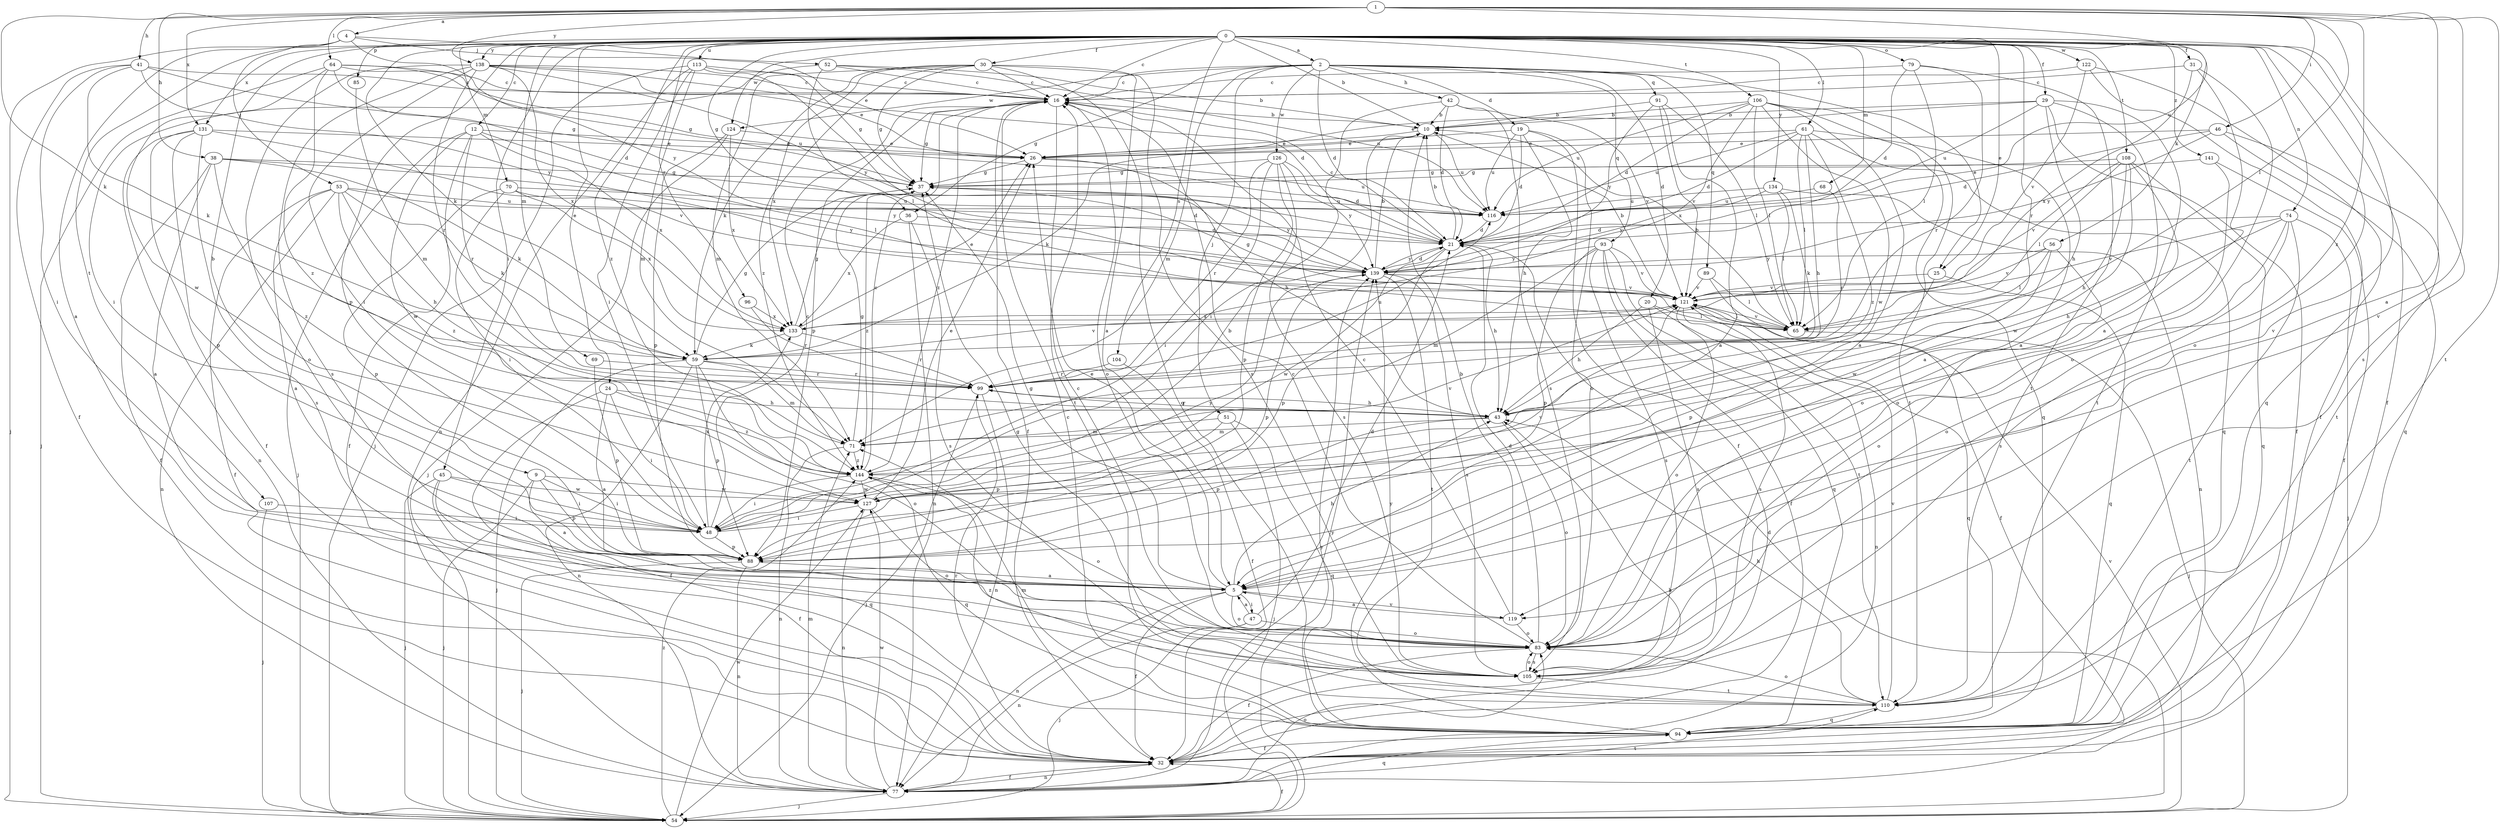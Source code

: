 strict digraph  {
0;
1;
2;
4;
5;
9;
10;
12;
16;
19;
20;
21;
24;
25;
26;
29;
30;
31;
32;
36;
37;
38;
41;
42;
43;
45;
46;
47;
48;
51;
52;
53;
54;
56;
59;
61;
64;
65;
68;
69;
70;
71;
74;
77;
79;
83;
85;
88;
89;
91;
93;
94;
96;
99;
104;
105;
106;
107;
108;
110;
113;
116;
119;
121;
122;
124;
126;
127;
131;
133;
134;
138;
139;
141;
144;
0 -> 2  [label=a];
0 -> 9  [label=b];
0 -> 10  [label=b];
0 -> 12  [label=c];
0 -> 16  [label=c];
0 -> 24  [label=e];
0 -> 25  [label=e];
0 -> 29  [label=f];
0 -> 30  [label=f];
0 -> 31  [label=f];
0 -> 32  [label=f];
0 -> 36  [label=g];
0 -> 45  [label=i];
0 -> 56  [label=k];
0 -> 59  [label=k];
0 -> 61  [label=l];
0 -> 68  [label=m];
0 -> 69  [label=m];
0 -> 70  [label=m];
0 -> 74  [label=n];
0 -> 79  [label=o];
0 -> 83  [label=o];
0 -> 85  [label=p];
0 -> 88  [label=p];
0 -> 96  [label=r];
0 -> 99  [label=r];
0 -> 104  [label=s];
0 -> 105  [label=s];
0 -> 106  [label=t];
0 -> 107  [label=t];
0 -> 108  [label=t];
0 -> 113  [label=u];
0 -> 119  [label=v];
0 -> 122  [label=w];
0 -> 124  [label=w];
0 -> 131  [label=x];
0 -> 134  [label=y];
0 -> 138  [label=y];
0 -> 141  [label=z];
0 -> 144  [label=z];
1 -> 4  [label=a];
1 -> 5  [label=a];
1 -> 38  [label=h];
1 -> 41  [label=h];
1 -> 46  [label=i];
1 -> 59  [label=k];
1 -> 64  [label=l];
1 -> 65  [label=l];
1 -> 110  [label=t];
1 -> 116  [label=u];
1 -> 119  [label=v];
1 -> 131  [label=x];
1 -> 138  [label=y];
1 -> 144  [label=z];
2 -> 16  [label=c];
2 -> 19  [label=d];
2 -> 20  [label=d];
2 -> 21  [label=d];
2 -> 25  [label=e];
2 -> 36  [label=g];
2 -> 42  [label=h];
2 -> 51  [label=j];
2 -> 71  [label=m];
2 -> 89  [label=q];
2 -> 91  [label=q];
2 -> 93  [label=q];
2 -> 124  [label=w];
2 -> 126  [label=w];
4 -> 5  [label=a];
4 -> 26  [label=e];
4 -> 52  [label=j];
4 -> 53  [label=j];
4 -> 54  [label=j];
4 -> 139  [label=y];
5 -> 26  [label=e];
5 -> 32  [label=f];
5 -> 37  [label=g];
5 -> 43  [label=h];
5 -> 47  [label=i];
5 -> 77  [label=n];
5 -> 83  [label=o];
5 -> 119  [label=v];
9 -> 5  [label=a];
9 -> 48  [label=i];
9 -> 54  [label=j];
9 -> 88  [label=p];
9 -> 127  [label=w];
10 -> 26  [label=e];
10 -> 59  [label=k];
10 -> 116  [label=u];
12 -> 26  [label=e];
12 -> 32  [label=f];
12 -> 54  [label=j];
12 -> 65  [label=l];
12 -> 99  [label=r];
12 -> 127  [label=w];
12 -> 133  [label=x];
16 -> 10  [label=b];
16 -> 32  [label=f];
16 -> 37  [label=g];
16 -> 83  [label=o];
16 -> 88  [label=p];
16 -> 110  [label=t];
16 -> 144  [label=z];
19 -> 21  [label=d];
19 -> 26  [label=e];
19 -> 32  [label=f];
19 -> 43  [label=h];
19 -> 83  [label=o];
19 -> 116  [label=u];
20 -> 43  [label=h];
20 -> 65  [label=l];
20 -> 77  [label=n];
20 -> 105  [label=s];
21 -> 10  [label=b];
21 -> 16  [label=c];
21 -> 43  [label=h];
21 -> 88  [label=p];
21 -> 127  [label=w];
21 -> 139  [label=y];
24 -> 5  [label=a];
24 -> 32  [label=f];
24 -> 43  [label=h];
24 -> 48  [label=i];
24 -> 144  [label=z];
25 -> 88  [label=p];
25 -> 94  [label=q];
25 -> 121  [label=v];
26 -> 37  [label=g];
26 -> 43  [label=h];
26 -> 116  [label=u];
29 -> 5  [label=a];
29 -> 10  [label=b];
29 -> 26  [label=e];
29 -> 32  [label=f];
29 -> 43  [label=h];
29 -> 110  [label=t];
29 -> 116  [label=u];
30 -> 5  [label=a];
30 -> 16  [label=c];
30 -> 37  [label=g];
30 -> 59  [label=k];
30 -> 71  [label=m];
30 -> 94  [label=q];
30 -> 105  [label=s];
30 -> 133  [label=x];
30 -> 144  [label=z];
31 -> 5  [label=a];
31 -> 16  [label=c];
31 -> 83  [label=o];
31 -> 133  [label=x];
32 -> 43  [label=h];
32 -> 77  [label=n];
32 -> 99  [label=r];
36 -> 21  [label=d];
36 -> 77  [label=n];
36 -> 105  [label=s];
36 -> 133  [label=x];
37 -> 116  [label=u];
37 -> 139  [label=y];
37 -> 144  [label=z];
38 -> 5  [label=a];
38 -> 32  [label=f];
38 -> 37  [label=g];
38 -> 59  [label=k];
38 -> 139  [label=y];
38 -> 144  [label=z];
41 -> 16  [label=c];
41 -> 32  [label=f];
41 -> 37  [label=g];
41 -> 48  [label=i];
41 -> 59  [label=k];
41 -> 139  [label=y];
42 -> 10  [label=b];
42 -> 21  [label=d];
42 -> 48  [label=i];
42 -> 105  [label=s];
42 -> 121  [label=v];
43 -> 71  [label=m];
43 -> 83  [label=o];
43 -> 88  [label=p];
43 -> 99  [label=r];
45 -> 32  [label=f];
45 -> 48  [label=i];
45 -> 54  [label=j];
45 -> 94  [label=q];
45 -> 127  [label=w];
46 -> 21  [label=d];
46 -> 26  [label=e];
46 -> 94  [label=q];
46 -> 110  [label=t];
46 -> 139  [label=y];
47 -> 5  [label=a];
47 -> 21  [label=d];
47 -> 54  [label=j];
47 -> 77  [label=n];
47 -> 83  [label=o];
48 -> 10  [label=b];
48 -> 16  [label=c];
48 -> 88  [label=p];
48 -> 121  [label=v];
48 -> 133  [label=x];
48 -> 139  [label=y];
51 -> 54  [label=j];
51 -> 71  [label=m];
51 -> 88  [label=p];
51 -> 94  [label=q];
52 -> 10  [label=b];
52 -> 16  [label=c];
52 -> 48  [label=i];
52 -> 65  [label=l];
52 -> 116  [label=u];
53 -> 5  [label=a];
53 -> 21  [label=d];
53 -> 32  [label=f];
53 -> 43  [label=h];
53 -> 59  [label=k];
53 -> 77  [label=n];
53 -> 116  [label=u];
53 -> 144  [label=z];
54 -> 21  [label=d];
54 -> 32  [label=f];
54 -> 121  [label=v];
54 -> 127  [label=w];
54 -> 139  [label=y];
54 -> 144  [label=z];
56 -> 65  [label=l];
56 -> 83  [label=o];
56 -> 121  [label=v];
56 -> 127  [label=w];
56 -> 139  [label=y];
59 -> 37  [label=g];
59 -> 54  [label=j];
59 -> 71  [label=m];
59 -> 77  [label=n];
59 -> 83  [label=o];
59 -> 88  [label=p];
59 -> 99  [label=r];
59 -> 121  [label=v];
61 -> 5  [label=a];
61 -> 21  [label=d];
61 -> 26  [label=e];
61 -> 43  [label=h];
61 -> 65  [label=l];
61 -> 94  [label=q];
61 -> 116  [label=u];
61 -> 144  [label=z];
64 -> 16  [label=c];
64 -> 21  [label=d];
64 -> 37  [label=g];
64 -> 54  [label=j];
64 -> 116  [label=u];
64 -> 127  [label=w];
64 -> 144  [label=z];
65 -> 10  [label=b];
65 -> 54  [label=j];
65 -> 121  [label=v];
68 -> 99  [label=r];
68 -> 116  [label=u];
69 -> 88  [label=p];
69 -> 99  [label=r];
70 -> 48  [label=i];
70 -> 88  [label=p];
70 -> 116  [label=u];
70 -> 133  [label=x];
70 -> 139  [label=y];
71 -> 37  [label=g];
71 -> 77  [label=n];
71 -> 144  [label=z];
74 -> 21  [label=d];
74 -> 43  [label=h];
74 -> 54  [label=j];
74 -> 83  [label=o];
74 -> 105  [label=s];
74 -> 110  [label=t];
74 -> 121  [label=v];
77 -> 32  [label=f];
77 -> 54  [label=j];
77 -> 71  [label=m];
77 -> 83  [label=o];
77 -> 94  [label=q];
77 -> 110  [label=t];
77 -> 127  [label=w];
77 -> 139  [label=y];
79 -> 16  [label=c];
79 -> 21  [label=d];
79 -> 65  [label=l];
79 -> 99  [label=r];
79 -> 110  [label=t];
83 -> 16  [label=c];
83 -> 21  [label=d];
83 -> 32  [label=f];
83 -> 105  [label=s];
85 -> 71  [label=m];
88 -> 5  [label=a];
88 -> 54  [label=j];
88 -> 77  [label=n];
89 -> 32  [label=f];
89 -> 65  [label=l];
89 -> 121  [label=v];
91 -> 5  [label=a];
91 -> 10  [label=b];
91 -> 65  [label=l];
91 -> 121  [label=v];
91 -> 139  [label=y];
93 -> 32  [label=f];
93 -> 71  [label=m];
93 -> 88  [label=p];
93 -> 94  [label=q];
93 -> 105  [label=s];
93 -> 110  [label=t];
93 -> 121  [label=v];
93 -> 139  [label=y];
94 -> 16  [label=c];
94 -> 32  [label=f];
94 -> 71  [label=m];
94 -> 139  [label=y];
96 -> 99  [label=r];
96 -> 133  [label=x];
99 -> 43  [label=h];
99 -> 54  [label=j];
99 -> 77  [label=n];
99 -> 116  [label=u];
104 -> 32  [label=f];
104 -> 99  [label=r];
105 -> 16  [label=c];
105 -> 37  [label=g];
105 -> 83  [label=o];
105 -> 110  [label=t];
106 -> 5  [label=a];
106 -> 10  [label=b];
106 -> 21  [label=d];
106 -> 65  [label=l];
106 -> 94  [label=q];
106 -> 110  [label=t];
106 -> 116  [label=u];
106 -> 127  [label=w];
106 -> 133  [label=x];
107 -> 48  [label=i];
107 -> 54  [label=j];
108 -> 37  [label=g];
108 -> 43  [label=h];
108 -> 65  [label=l];
108 -> 83  [label=o];
108 -> 94  [label=q];
108 -> 121  [label=v];
108 -> 127  [label=w];
110 -> 43  [label=h];
110 -> 83  [label=o];
110 -> 94  [label=q];
110 -> 121  [label=v];
110 -> 144  [label=z];
113 -> 16  [label=c];
113 -> 37  [label=g];
113 -> 48  [label=i];
113 -> 54  [label=j];
113 -> 71  [label=m];
113 -> 77  [label=n];
113 -> 121  [label=v];
116 -> 21  [label=d];
119 -> 5  [label=a];
119 -> 10  [label=b];
119 -> 16  [label=c];
119 -> 83  [label=o];
121 -> 10  [label=b];
121 -> 37  [label=g];
121 -> 65  [label=l];
121 -> 83  [label=o];
121 -> 94  [label=q];
121 -> 105  [label=s];
121 -> 133  [label=x];
122 -> 16  [label=c];
122 -> 32  [label=f];
122 -> 94  [label=q];
122 -> 121  [label=v];
124 -> 26  [label=e];
124 -> 54  [label=j];
124 -> 88  [label=p];
124 -> 133  [label=x];
126 -> 21  [label=d];
126 -> 37  [label=g];
126 -> 48  [label=i];
126 -> 88  [label=p];
126 -> 99  [label=r];
126 -> 105  [label=s];
126 -> 139  [label=y];
127 -> 26  [label=e];
127 -> 48  [label=i];
127 -> 77  [label=n];
127 -> 83  [label=o];
131 -> 26  [label=e];
131 -> 32  [label=f];
131 -> 77  [label=n];
131 -> 88  [label=p];
131 -> 105  [label=s];
131 -> 121  [label=v];
133 -> 26  [label=e];
133 -> 37  [label=g];
133 -> 59  [label=k];
133 -> 99  [label=r];
134 -> 59  [label=k];
134 -> 65  [label=l];
134 -> 77  [label=n];
134 -> 116  [label=u];
134 -> 139  [label=y];
138 -> 16  [label=c];
138 -> 21  [label=d];
138 -> 26  [label=e];
138 -> 48  [label=i];
138 -> 83  [label=o];
138 -> 99  [label=r];
138 -> 105  [label=s];
138 -> 133  [label=x];
138 -> 139  [label=y];
139 -> 10  [label=b];
139 -> 21  [label=d];
139 -> 88  [label=p];
139 -> 105  [label=s];
139 -> 110  [label=t];
139 -> 121  [label=v];
141 -> 32  [label=f];
141 -> 37  [label=g];
141 -> 83  [label=o];
144 -> 16  [label=c];
144 -> 48  [label=i];
144 -> 83  [label=o];
144 -> 94  [label=q];
144 -> 121  [label=v];
144 -> 127  [label=w];
}
